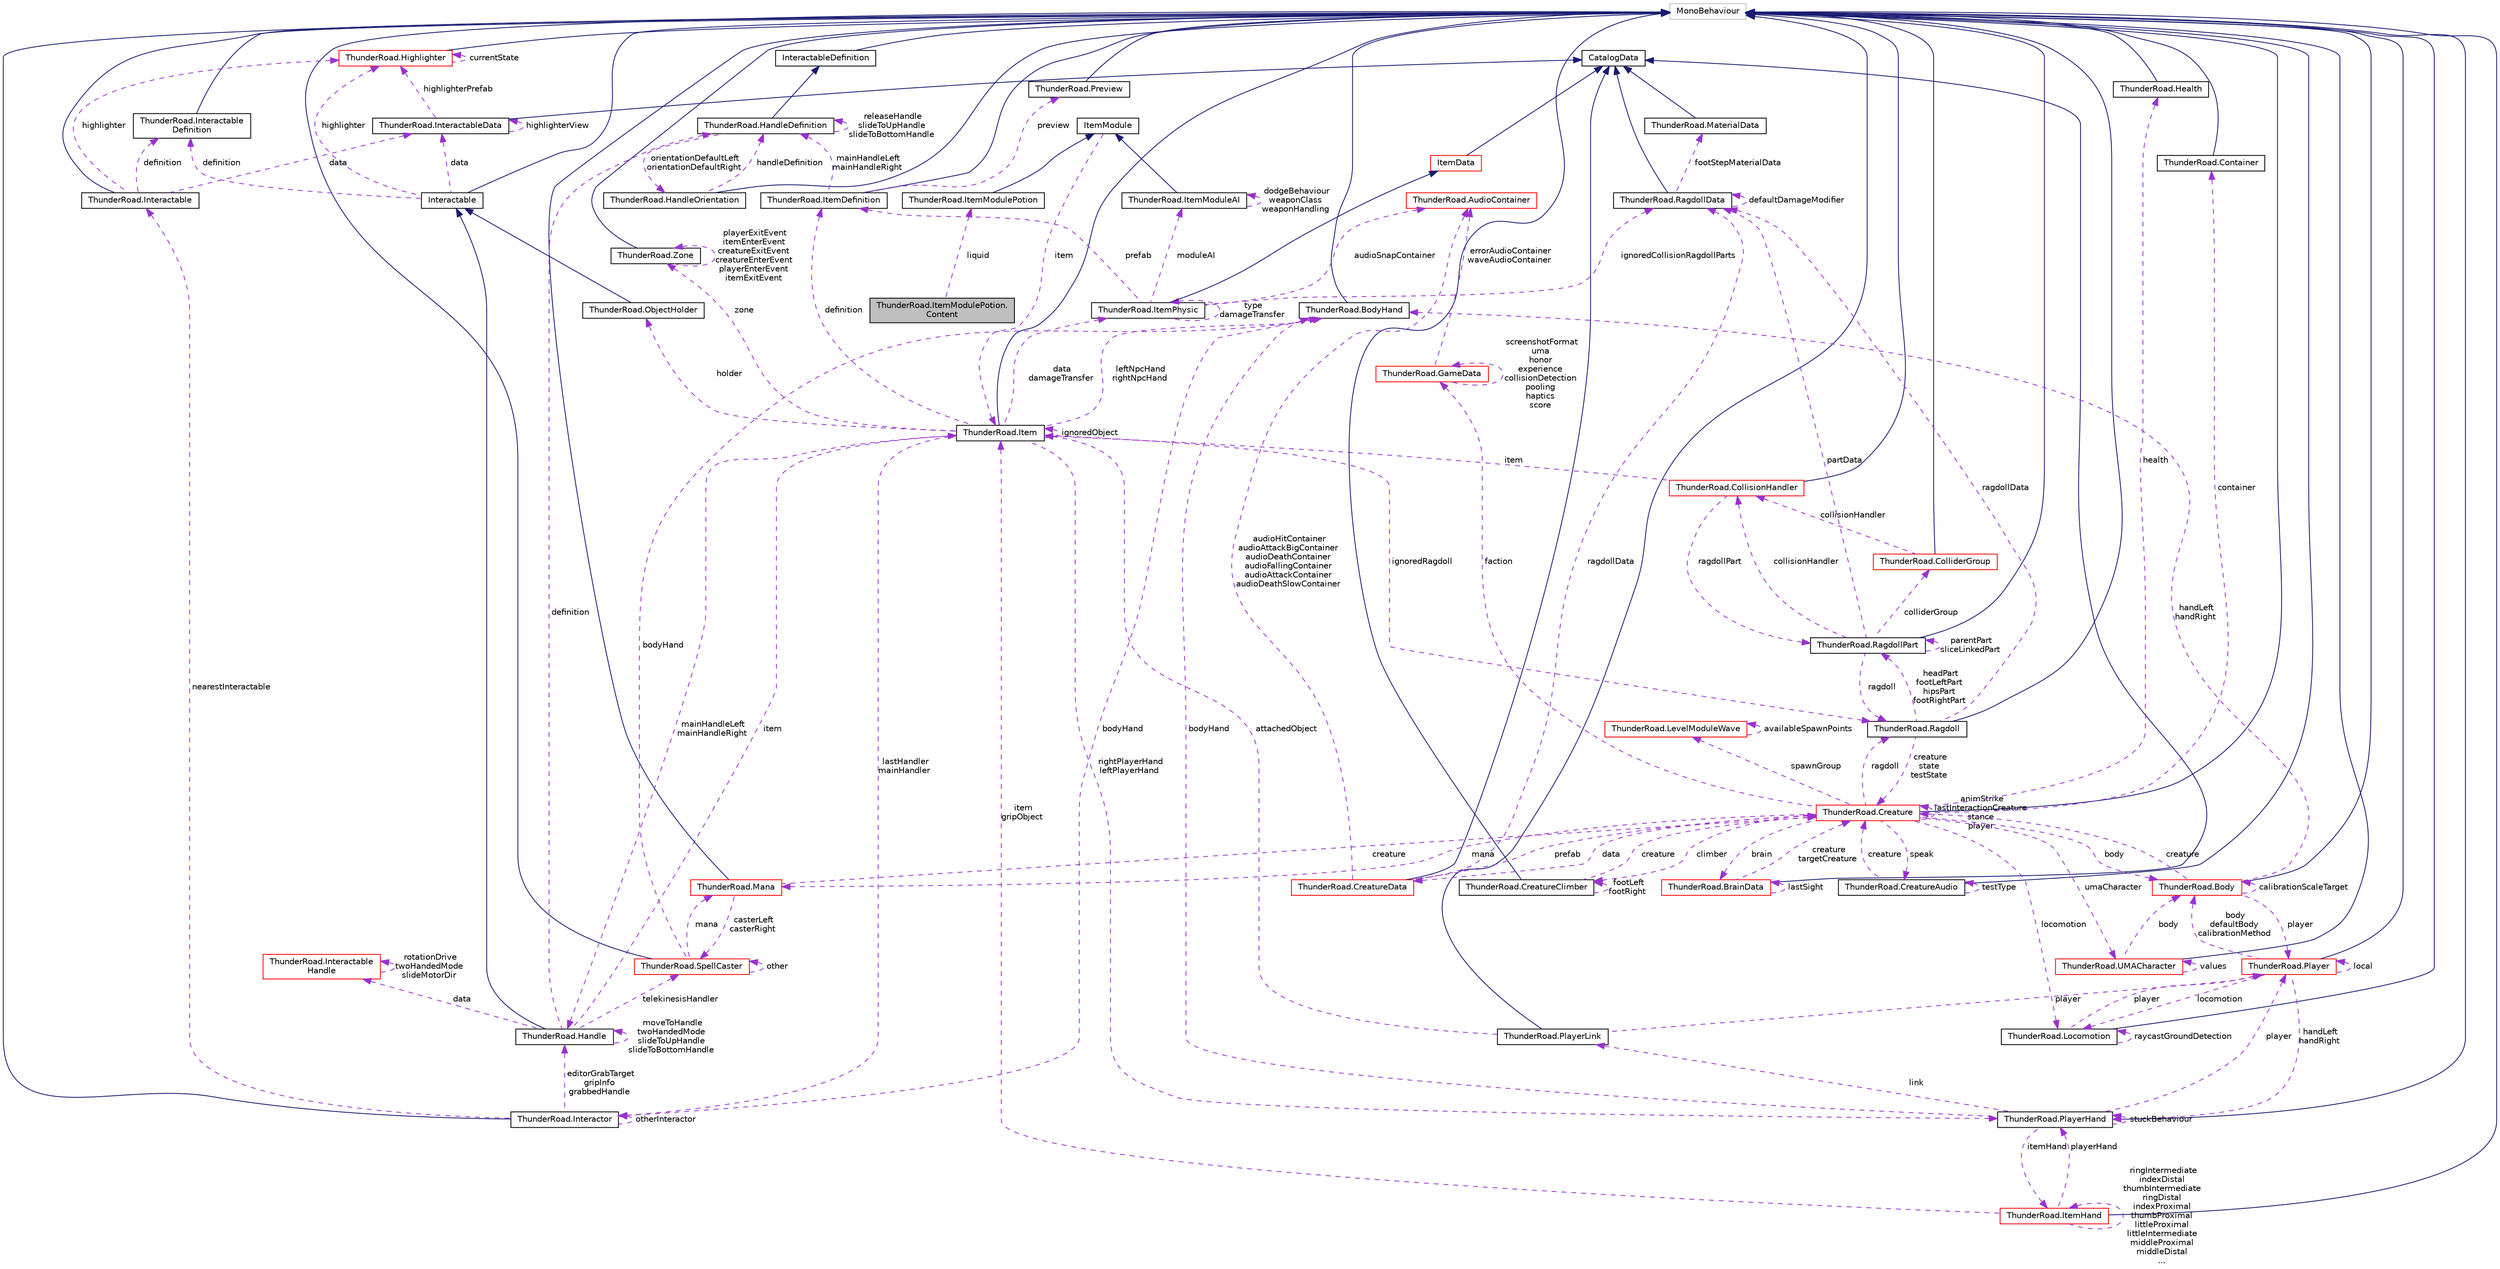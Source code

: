 digraph "ThunderRoad.ItemModulePotion.Content"
{
 // LATEX_PDF_SIZE
  edge [fontname="Helvetica",fontsize="10",labelfontname="Helvetica",labelfontsize="10"];
  node [fontname="Helvetica",fontsize="10",shape=record];
  Node1 [label="ThunderRoad.ItemModulePotion.\lContent",height=0.2,width=0.4,color="black", fillcolor="grey75", style="filled", fontcolor="black",tooltip="Class Content."];
  Node2 -> Node1 [dir="back",color="darkorchid3",fontsize="10",style="dashed",label=" liquid" ,fontname="Helvetica"];
  Node2 [label="ThunderRoad.ItemModulePotion",height=0.2,width=0.4,color="black", fillcolor="white", style="filled",URL="$class_thunder_road_1_1_item_module_potion.html",tooltip="Class ItemModulePotion. Implements the ThunderRoad.ItemModule"];
  Node3 -> Node2 [dir="back",color="midnightblue",fontsize="10",style="solid",fontname="Helvetica"];
  Node3 [label="ItemModule",height=0.2,width=0.4,color="black", fillcolor="white", style="filled",URL="$class_thunder_road_1_1_item_module.html",tooltip="Class ItemModule."];
  Node4 -> Node3 [dir="back",color="darkorchid3",fontsize="10",style="dashed",label=" item" ,fontname="Helvetica"];
  Node4 [label="ThunderRoad.Item",height=0.2,width=0.4,color="black", fillcolor="white", style="filled",URL="$class_thunder_road_1_1_item.html",tooltip="Class Item. Implements the UnityEngine.MonoBehaviour"];
  Node5 -> Node4 [dir="back",color="midnightblue",fontsize="10",style="solid",fontname="Helvetica"];
  Node5 [label="MonoBehaviour",height=0.2,width=0.4,color="grey75", fillcolor="white", style="filled",tooltip=" "];
  Node6 -> Node4 [dir="back",color="darkorchid3",fontsize="10",style="dashed",label=" lastHandler\nmainHandler" ,fontname="Helvetica"];
  Node6 [label="ThunderRoad.Interactor",height=0.2,width=0.4,color="black", fillcolor="white", style="filled",URL="$class_thunder_road_1_1_interactor.html",tooltip="Class Interactor. Implements the UnityEngine.MonoBehaviour"];
  Node5 -> Node6 [dir="back",color="midnightblue",fontsize="10",style="solid",fontname="Helvetica"];
  Node6 -> Node6 [dir="back",color="darkorchid3",fontsize="10",style="dashed",label=" otherInteractor" ,fontname="Helvetica"];
  Node7 -> Node6 [dir="back",color="darkorchid3",fontsize="10",style="dashed",label=" editorGrabTarget\ngripInfo\ngrabbedHandle" ,fontname="Helvetica"];
  Node7 [label="ThunderRoad.Handle",height=0.2,width=0.4,color="black", fillcolor="white", style="filled",URL="$class_thunder_road_1_1_handle.html",tooltip="Class Handle. Implements the ThunderRoad.Interactable"];
  Node8 -> Node7 [dir="back",color="midnightblue",fontsize="10",style="solid",fontname="Helvetica"];
  Node8 [label="Interactable",height=0.2,width=0.4,color="black", fillcolor="white", style="filled",URL="$class_thunder_road_1_1_interactable.html",tooltip="Class Interactable. Implements the UnityEngine.MonoBehaviour"];
  Node5 -> Node8 [dir="back",color="midnightblue",fontsize="10",style="solid",fontname="Helvetica"];
  Node9 -> Node8 [dir="back",color="darkorchid3",fontsize="10",style="dashed",label=" highlighter" ,fontname="Helvetica"];
  Node9 [label="ThunderRoad.Highlighter",height=0.2,width=0.4,color="red", fillcolor="white", style="filled",URL="$class_thunder_road_1_1_highlighter.html",tooltip="Class Highlighter. Implements the UnityEngine.MonoBehaviour"];
  Node5 -> Node9 [dir="back",color="midnightblue",fontsize="10",style="solid",fontname="Helvetica"];
  Node9 -> Node9 [dir="back",color="darkorchid3",fontsize="10",style="dashed",label=" currentState" ,fontname="Helvetica"];
  Node12 -> Node8 [dir="back",color="darkorchid3",fontsize="10",style="dashed",label=" data" ,fontname="Helvetica"];
  Node12 [label="ThunderRoad.InteractableData",height=0.2,width=0.4,color="black", fillcolor="white", style="filled",URL="$class_thunder_road_1_1_interactable_data.html",tooltip="Class InteractableData. Implements the ThunderRoad.CatalogData"];
  Node13 -> Node12 [dir="back",color="midnightblue",fontsize="10",style="solid",fontname="Helvetica"];
  Node13 [label="CatalogData",height=0.2,width=0.4,color="black", fillcolor="white", style="filled",URL="$class_thunder_road_1_1_catalog_data.html",tooltip="Class CatalogData."];
  Node9 -> Node12 [dir="back",color="darkorchid3",fontsize="10",style="dashed",label=" highlighterPrefab" ,fontname="Helvetica"];
  Node12 -> Node12 [dir="back",color="darkorchid3",fontsize="10",style="dashed",label=" highlighterView" ,fontname="Helvetica"];
  Node14 -> Node8 [dir="back",color="darkorchid3",fontsize="10",style="dashed",label=" definition" ,fontname="Helvetica"];
  Node14 [label="ThunderRoad.Interactable\lDefinition",height=0.2,width=0.4,color="black", fillcolor="white", style="filled",URL="$class_thunder_road_1_1_interactable_definition.html",tooltip="Class InteractableDefinition. Implements the UnityEngine.MonoBehaviour"];
  Node5 -> Node14 [dir="back",color="midnightblue",fontsize="10",style="solid",fontname="Helvetica"];
  Node15 -> Node7 [dir="back",color="darkorchid3",fontsize="10",style="dashed",label=" definition" ,fontname="Helvetica"];
  Node15 [label="ThunderRoad.HandleDefinition",height=0.2,width=0.4,color="black", fillcolor="white", style="filled",URL="$class_thunder_road_1_1_handle_definition.html",tooltip="Class HandleDefinition. Implements the ThunderRoad.InteractableDefinition"];
  Node16 -> Node15 [dir="back",color="midnightblue",fontsize="10",style="solid",fontname="Helvetica"];
  Node16 [label="InteractableDefinition",height=0.2,width=0.4,color="black", fillcolor="white", style="filled",URL="$class_thunder_road_1_1_interactable_definition.html",tooltip="Class InteractableDefinition. Implements the UnityEngine.MonoBehaviour"];
  Node5 -> Node16 [dir="back",color="midnightblue",fontsize="10",style="solid",fontname="Helvetica"];
  Node17 -> Node15 [dir="back",color="darkorchid3",fontsize="10",style="dashed",label=" orientationDefaultLeft\norientationDefaultRight" ,fontname="Helvetica"];
  Node17 [label="ThunderRoad.HandleOrientation",height=0.2,width=0.4,color="black", fillcolor="white", style="filled",URL="$class_thunder_road_1_1_handle_orientation.html",tooltip="Class HandleOrientation. Implements the UnityEngine.MonoBehaviour"];
  Node5 -> Node17 [dir="back",color="midnightblue",fontsize="10",style="solid",fontname="Helvetica"];
  Node15 -> Node17 [dir="back",color="darkorchid3",fontsize="10",style="dashed",label=" handleDefinition" ,fontname="Helvetica"];
  Node15 -> Node15 [dir="back",color="darkorchid3",fontsize="10",style="dashed",label=" releaseHandle\nslideToUpHandle\nslideToBottomHandle" ,fontname="Helvetica"];
  Node18 -> Node7 [dir="back",color="darkorchid3",fontsize="10",style="dashed",label=" data" ,fontname="Helvetica"];
  Node18 [label="ThunderRoad.Interactable\lHandle",height=0.2,width=0.4,color="red", fillcolor="white", style="filled",URL="$class_thunder_road_1_1_interactable_handle.html",tooltip="Class InteractableHandle. Implements the ThunderRoad.InteractableData"];
  Node18 -> Node18 [dir="back",color="darkorchid3",fontsize="10",style="dashed",label=" rotationDrive\ntwoHandedMode\nslideMotorDir" ,fontname="Helvetica"];
  Node22 -> Node7 [dir="back",color="darkorchid3",fontsize="10",style="dashed",label=" telekinesisHandler" ,fontname="Helvetica"];
  Node22 [label="ThunderRoad.SpellCaster",height=0.2,width=0.4,color="red", fillcolor="white", style="filled",URL="$class_thunder_road_1_1_spell_caster.html",tooltip="Class SpellCaster. Implements the UnityEngine.MonoBehaviour"];
  Node5 -> Node22 [dir="back",color="midnightblue",fontsize="10",style="solid",fontname="Helvetica"];
  Node22 -> Node22 [dir="back",color="darkorchid3",fontsize="10",style="dashed",label=" other" ,fontname="Helvetica"];
  Node29 -> Node22 [dir="back",color="darkorchid3",fontsize="10",style="dashed",label=" mana" ,fontname="Helvetica"];
  Node29 [label="ThunderRoad.Mana",height=0.2,width=0.4,color="red", fillcolor="white", style="filled",URL="$class_thunder_road_1_1_mana.html",tooltip="Class Mana. Implements the UnityEngine.MonoBehaviour"];
  Node5 -> Node29 [dir="back",color="midnightblue",fontsize="10",style="solid",fontname="Helvetica"];
  Node22 -> Node29 [dir="back",color="darkorchid3",fontsize="10",style="dashed",label=" casterLeft\ncasterRight" ,fontname="Helvetica"];
  Node31 -> Node29 [dir="back",color="darkorchid3",fontsize="10",style="dashed",label=" creature" ,fontname="Helvetica"];
  Node31 [label="ThunderRoad.Creature",height=0.2,width=0.4,color="red", fillcolor="white", style="filled",URL="$class_thunder_road_1_1_creature.html",tooltip="Class Creature. Implements the UnityEngine.MonoBehaviour"];
  Node5 -> Node31 [dir="back",color="midnightblue",fontsize="10",style="solid",fontname="Helvetica"];
  Node32 -> Node31 [dir="back",color="darkorchid3",fontsize="10",style="dashed",label=" climber" ,fontname="Helvetica"];
  Node32 [label="ThunderRoad.CreatureClimber",height=0.2,width=0.4,color="black", fillcolor="white", style="filled",URL="$class_thunder_road_1_1_creature_climber.html",tooltip="Class CreatureClimber. Implements the UnityEngine.MonoBehaviour"];
  Node5 -> Node32 [dir="back",color="midnightblue",fontsize="10",style="solid",fontname="Helvetica"];
  Node32 -> Node32 [dir="back",color="darkorchid3",fontsize="10",style="dashed",label=" footLeft\nfootRight" ,fontname="Helvetica"];
  Node31 -> Node32 [dir="back",color="darkorchid3",fontsize="10",style="dashed",label=" creature" ,fontname="Helvetica"];
  Node33 -> Node31 [dir="back",color="darkorchid3",fontsize="10",style="dashed",label=" health" ,fontname="Helvetica"];
  Node33 [label="ThunderRoad.Health",height=0.2,width=0.4,color="black", fillcolor="white", style="filled",URL="$class_thunder_road_1_1_health.html",tooltip="Class Health. Implements the UnityEngine.MonoBehaviour"];
  Node5 -> Node33 [dir="back",color="midnightblue",fontsize="10",style="solid",fontname="Helvetica"];
  Node34 -> Node31 [dir="back",color="darkorchid3",fontsize="10",style="dashed",label=" faction" ,fontname="Helvetica"];
  Node34 [label="ThunderRoad.GameData",height=0.2,width=0.4,color="red", fillcolor="white", style="filled",URL="$class_thunder_road_1_1_game_data.html",tooltip="Class GameData."];
  Node34 -> Node34 [dir="back",color="darkorchid3",fontsize="10",style="dashed",label=" screenshotFormat\numa\nhonor\nexperience\ncollisionDetection\npooling\nhaptics\nscore" ,fontname="Helvetica"];
  Node27 -> Node34 [dir="back",color="darkorchid3",fontsize="10",style="dashed",label=" errorAudioContainer\nwaveAudioContainer" ,fontname="Helvetica"];
  Node27 [label="ThunderRoad.AudioContainer",height=0.2,width=0.4,color="red", fillcolor="white", style="filled",URL="$class_thunder_road_1_1_audio_container.html",tooltip="Class AudioContainer. Implements the UnityEngine.ScriptableObject"];
  Node35 -> Node31 [dir="back",color="darkorchid3",fontsize="10",style="dashed",label=" spawnGroup" ,fontname="Helvetica"];
  Node35 [label="ThunderRoad.LevelModuleWave",height=0.2,width=0.4,color="red", fillcolor="white", style="filled",URL="$class_thunder_road_1_1_level_module_wave.html",tooltip="Class LevelModuleWave. Implements the ThunderRoad.LevelModule"];
  Node35 -> Node35 [dir="back",color="darkorchid3",fontsize="10",style="dashed",label=" availableSpawnPoints" ,fontname="Helvetica"];
  Node38 -> Node31 [dir="back",color="darkorchid3",fontsize="10",style="dashed",label=" data" ,fontname="Helvetica"];
  Node38 [label="ThunderRoad.CreatureData",height=0.2,width=0.4,color="red", fillcolor="white", style="filled",URL="$class_thunder_road_1_1_creature_data.html",tooltip="Class CreatureData. Implements the ThunderRoad.CatalogData"];
  Node13 -> Node38 [dir="back",color="midnightblue",fontsize="10",style="solid",fontname="Helvetica"];
  Node39 -> Node38 [dir="back",color="darkorchid3",fontsize="10",style="dashed",label=" ragdollData" ,fontname="Helvetica"];
  Node39 [label="ThunderRoad.RagdollData",height=0.2,width=0.4,color="black", fillcolor="white", style="filled",URL="$class_thunder_road_1_1_ragdoll_data.html",tooltip="Class RagdollData. Implements the ThunderRoad.CatalogData"];
  Node13 -> Node39 [dir="back",color="midnightblue",fontsize="10",style="solid",fontname="Helvetica"];
  Node40 -> Node39 [dir="back",color="darkorchid3",fontsize="10",style="dashed",label=" footStepMaterialData" ,fontname="Helvetica"];
  Node40 [label="ThunderRoad.MaterialData",height=0.2,width=0.4,color="black", fillcolor="white", style="filled",URL="$class_thunder_road_1_1_material_data.html",tooltip="Class MaterialData. Implements the ThunderRoad.CatalogData"];
  Node13 -> Node40 [dir="back",color="midnightblue",fontsize="10",style="solid",fontname="Helvetica"];
  Node39 -> Node39 [dir="back",color="darkorchid3",fontsize="10",style="dashed",label=" defaultDamageModifier" ,fontname="Helvetica"];
  Node27 -> Node38 [dir="back",color="darkorchid3",fontsize="10",style="dashed",label=" audioHitContainer\naudioAttackBigContainer\naudioDeathContainer\naudioFallingContainer\naudioAttackContainer\naudioDeathSlowContainer" ,fontname="Helvetica"];
  Node31 -> Node38 [dir="back",color="darkorchid3",fontsize="10",style="dashed",label=" prefab" ,fontname="Helvetica"];
  Node43 -> Node31 [dir="back",color="darkorchid3",fontsize="10",style="dashed",label=" locomotion" ,fontname="Helvetica"];
  Node43 [label="ThunderRoad.Locomotion",height=0.2,width=0.4,color="black", fillcolor="white", style="filled",URL="$class_thunder_road_1_1_locomotion.html",tooltip="Class Locomotion. Implements the UnityEngine.MonoBehaviour"];
  Node5 -> Node43 [dir="back",color="midnightblue",fontsize="10",style="solid",fontname="Helvetica"];
  Node44 -> Node43 [dir="back",color="darkorchid3",fontsize="10",style="dashed",label=" player" ,fontname="Helvetica"];
  Node44 [label="ThunderRoad.Player",height=0.2,width=0.4,color="red", fillcolor="white", style="filled",URL="$class_thunder_road_1_1_player.html",tooltip="Class Player. Implements the UnityEngine.MonoBehaviour"];
  Node5 -> Node44 [dir="back",color="midnightblue",fontsize="10",style="solid",fontname="Helvetica"];
  Node44 -> Node44 [dir="back",color="darkorchid3",fontsize="10",style="dashed",label=" local" ,fontname="Helvetica"];
  Node43 -> Node44 [dir="back",color="darkorchid3",fontsize="10",style="dashed",label=" locomotion" ,fontname="Helvetica"];
  Node48 -> Node44 [dir="back",color="darkorchid3",fontsize="10",style="dashed",label=" body\ndefaultBody\ncalibrationMethod" ,fontname="Helvetica"];
  Node48 [label="ThunderRoad.Body",height=0.2,width=0.4,color="red", fillcolor="white", style="filled",URL="$class_thunder_road_1_1_body.html",tooltip="Class Body. Implements the UnityEngine.MonoBehaviour"];
  Node5 -> Node48 [dir="back",color="midnightblue",fontsize="10",style="solid",fontname="Helvetica"];
  Node44 -> Node48 [dir="back",color="darkorchid3",fontsize="10",style="dashed",label=" player" ,fontname="Helvetica"];
  Node48 -> Node48 [dir="back",color="darkorchid3",fontsize="10",style="dashed",label=" calibrationScaleTarget" ,fontname="Helvetica"];
  Node31 -> Node48 [dir="back",color="darkorchid3",fontsize="10",style="dashed",label=" creature" ,fontname="Helvetica"];
  Node50 -> Node48 [dir="back",color="darkorchid3",fontsize="10",style="dashed",label=" handLeft\nhandRight" ,fontname="Helvetica"];
  Node50 [label="ThunderRoad.BodyHand",height=0.2,width=0.4,color="black", fillcolor="white", style="filled",URL="$class_thunder_road_1_1_body_hand.html",tooltip="Class BodyHand. Implements the UnityEngine.MonoBehaviour"];
  Node5 -> Node50 [dir="back",color="midnightblue",fontsize="10",style="solid",fontname="Helvetica"];
  Node53 -> Node44 [dir="back",color="darkorchid3",fontsize="10",style="dashed",label=" handLeft\nhandRight" ,fontname="Helvetica"];
  Node53 [label="ThunderRoad.PlayerHand",height=0.2,width=0.4,color="black", fillcolor="white", style="filled",URL="$class_thunder_road_1_1_player_hand.html",tooltip="Class PlayerHand. Implements the UnityEngine.MonoBehaviour"];
  Node5 -> Node53 [dir="back",color="midnightblue",fontsize="10",style="solid",fontname="Helvetica"];
  Node44 -> Node53 [dir="back",color="darkorchid3",fontsize="10",style="dashed",label=" player" ,fontname="Helvetica"];
  Node54 -> Node53 [dir="back",color="darkorchid3",fontsize="10",style="dashed",label=" link" ,fontname="Helvetica"];
  Node54 [label="ThunderRoad.PlayerLink",height=0.2,width=0.4,color="black", fillcolor="white", style="filled",URL="$class_thunder_road_1_1_player_link.html",tooltip="Class PlayerLink. Implements the UnityEngine.MonoBehaviour"];
  Node5 -> Node54 [dir="back",color="midnightblue",fontsize="10",style="solid",fontname="Helvetica"];
  Node44 -> Node54 [dir="back",color="darkorchid3",fontsize="10",style="dashed",label=" player" ,fontname="Helvetica"];
  Node4 -> Node54 [dir="back",color="darkorchid3",fontsize="10",style="dashed",label=" attachedObject" ,fontname="Helvetica"];
  Node55 -> Node53 [dir="back",color="darkorchid3",fontsize="10",style="dashed",label=" itemHand" ,fontname="Helvetica"];
  Node55 [label="ThunderRoad.ItemHand",height=0.2,width=0.4,color="red", fillcolor="white", style="filled",URL="$class_thunder_road_1_1_item_hand.html",tooltip="Class ItemHand. Implements the UnityEngine.MonoBehaviour"];
  Node5 -> Node55 [dir="back",color="midnightblue",fontsize="10",style="solid",fontname="Helvetica"];
  Node55 -> Node55 [dir="back",color="darkorchid3",fontsize="10",style="dashed",label=" ringIntermediate\nindexDistal\nthumbIntermediate\nringDistal\nindexProximal\nthumbProximal\nlittleProximal\nlittleIntermediate\nmiddleProximal\nmiddleDistal\n..." ,fontname="Helvetica"];
  Node4 -> Node55 [dir="back",color="darkorchid3",fontsize="10",style="dashed",label=" item\ngripObject" ,fontname="Helvetica"];
  Node53 -> Node55 [dir="back",color="darkorchid3",fontsize="10",style="dashed",label=" playerHand" ,fontname="Helvetica"];
  Node50 -> Node53 [dir="back",color="darkorchid3",fontsize="10",style="dashed",label=" bodyHand" ,fontname="Helvetica"];
  Node53 -> Node53 [dir="back",color="darkorchid3",fontsize="10",style="dashed",label=" stuckBehaviour" ,fontname="Helvetica"];
  Node43 -> Node43 [dir="back",color="darkorchid3",fontsize="10",style="dashed",label=" raycastGroundDetection" ,fontname="Helvetica"];
  Node59 -> Node31 [dir="back",color="darkorchid3",fontsize="10",style="dashed",label=" ragdoll" ,fontname="Helvetica"];
  Node59 [label="ThunderRoad.Ragdoll",height=0.2,width=0.4,color="black", fillcolor="white", style="filled",URL="$class_thunder_road_1_1_ragdoll.html",tooltip="Class Ragdoll. Implements the UnityEngine.MonoBehaviour"];
  Node5 -> Node59 [dir="back",color="midnightblue",fontsize="10",style="solid",fontname="Helvetica"];
  Node39 -> Node59 [dir="back",color="darkorchid3",fontsize="10",style="dashed",label=" ragdollData" ,fontname="Helvetica"];
  Node60 -> Node59 [dir="back",color="darkorchid3",fontsize="10",style="dashed",label=" headPart\nfootLeftPart\nhipsPart\nfootRightPart" ,fontname="Helvetica"];
  Node60 [label="ThunderRoad.RagdollPart",height=0.2,width=0.4,color="black", fillcolor="white", style="filled",URL="$class_thunder_road_1_1_ragdoll_part.html",tooltip="Class RagdollPart. Implements the UnityEngine.MonoBehaviour"];
  Node5 -> Node60 [dir="back",color="midnightblue",fontsize="10",style="solid",fontname="Helvetica"];
  Node61 -> Node60 [dir="back",color="darkorchid3",fontsize="10",style="dashed",label=" collisionHandler" ,fontname="Helvetica"];
  Node61 [label="ThunderRoad.CollisionHandler",height=0.2,width=0.4,color="red", fillcolor="white", style="filled",URL="$class_thunder_road_1_1_collision_handler.html",tooltip="Class CollisionHandler. Implements the UnityEngine.MonoBehaviour"];
  Node5 -> Node61 [dir="back",color="midnightblue",fontsize="10",style="solid",fontname="Helvetica"];
  Node60 -> Node61 [dir="back",color="darkorchid3",fontsize="10",style="dashed",label=" ragdollPart" ,fontname="Helvetica"];
  Node4 -> Node61 [dir="back",color="darkorchid3",fontsize="10",style="dashed",label=" item" ,fontname="Helvetica"];
  Node39 -> Node60 [dir="back",color="darkorchid3",fontsize="10",style="dashed",label=" partData" ,fontname="Helvetica"];
  Node60 -> Node60 [dir="back",color="darkorchid3",fontsize="10",style="dashed",label=" parentPart\nsliceLinkedPart" ,fontname="Helvetica"];
  Node59 -> Node60 [dir="back",color="darkorchid3",fontsize="10",style="dashed",label=" ragdoll" ,fontname="Helvetica"];
  Node63 -> Node60 [dir="back",color="darkorchid3",fontsize="10",style="dashed",label=" colliderGroup" ,fontname="Helvetica"];
  Node63 [label="ThunderRoad.ColliderGroup",height=0.2,width=0.4,color="red", fillcolor="white", style="filled",URL="$class_thunder_road_1_1_collider_group.html",tooltip="Class ColliderGroup. Implements the UnityEngine.MonoBehaviour"];
  Node5 -> Node63 [dir="back",color="midnightblue",fontsize="10",style="solid",fontname="Helvetica"];
  Node61 -> Node63 [dir="back",color="darkorchid3",fontsize="10",style="dashed",label=" collisionHandler" ,fontname="Helvetica"];
  Node31 -> Node59 [dir="back",color="darkorchid3",fontsize="10",style="dashed",label=" creature\nstate\ntestState" ,fontname="Helvetica"];
  Node48 -> Node31 [dir="back",color="darkorchid3",fontsize="10",style="dashed",label=" body" ,fontname="Helvetica"];
  Node74 -> Node31 [dir="back",color="darkorchid3",fontsize="10",style="dashed",label=" speak" ,fontname="Helvetica"];
  Node74 [label="ThunderRoad.CreatureAudio",height=0.2,width=0.4,color="black", fillcolor="white", style="filled",URL="$class_thunder_road_1_1_creature_audio.html",tooltip="Class CreatureAudio. Implements the UnityEngine.MonoBehaviour"];
  Node5 -> Node74 [dir="back",color="midnightblue",fontsize="10",style="solid",fontname="Helvetica"];
  Node74 -> Node74 [dir="back",color="darkorchid3",fontsize="10",style="dashed",label=" testType" ,fontname="Helvetica"];
  Node31 -> Node74 [dir="back",color="darkorchid3",fontsize="10",style="dashed",label=" creature" ,fontname="Helvetica"];
  Node31 -> Node31 [dir="back",color="darkorchid3",fontsize="10",style="dashed",label=" animStrike\nlastInteractionCreature\nstance\nplayer" ,fontname="Helvetica"];
  Node29 -> Node31 [dir="back",color="darkorchid3",fontsize="10",style="dashed",label=" mana" ,fontname="Helvetica"];
  Node75 -> Node31 [dir="back",color="darkorchid3",fontsize="10",style="dashed",label=" umaCharacter" ,fontname="Helvetica"];
  Node75 [label="ThunderRoad.UMACharacter",height=0.2,width=0.4,color="red", fillcolor="white", style="filled",URL="$class_thunder_road_1_1_u_m_a_character.html",tooltip="Class UMACharacter. Implements the UnityEngine.MonoBehaviour"];
  Node5 -> Node75 [dir="back",color="midnightblue",fontsize="10",style="solid",fontname="Helvetica"];
  Node48 -> Node75 [dir="back",color="darkorchid3",fontsize="10",style="dashed",label=" body" ,fontname="Helvetica"];
  Node75 -> Node75 [dir="back",color="darkorchid3",fontsize="10",style="dashed",label=" values" ,fontname="Helvetica"];
  Node76 -> Node31 [dir="back",color="darkorchid3",fontsize="10",style="dashed",label=" container" ,fontname="Helvetica"];
  Node76 [label="ThunderRoad.Container",height=0.2,width=0.4,color="black", fillcolor="white", style="filled",URL="$class_thunder_road_1_1_container.html",tooltip="Class Container. Implements the UnityEngine.MonoBehaviour"];
  Node5 -> Node76 [dir="back",color="midnightblue",fontsize="10",style="solid",fontname="Helvetica"];
  Node77 -> Node31 [dir="back",color="darkorchid3",fontsize="10",style="dashed",label=" brain" ,fontname="Helvetica"];
  Node77 [label="ThunderRoad.BrainData",height=0.2,width=0.4,color="red", fillcolor="white", style="filled",URL="$class_thunder_road_1_1_brain_data.html",tooltip="Class BrainData. Implements the ThunderRoad.CatalogData"];
  Node13 -> Node77 [dir="back",color="midnightblue",fontsize="10",style="solid",fontname="Helvetica"];
  Node31 -> Node77 [dir="back",color="darkorchid3",fontsize="10",style="dashed",label=" creature\ntargetCreature" ,fontname="Helvetica"];
  Node77 -> Node77 [dir="back",color="darkorchid3",fontsize="10",style="dashed",label=" lastSight" ,fontname="Helvetica"];
  Node50 -> Node22 [dir="back",color="darkorchid3",fontsize="10",style="dashed",label=" bodyHand" ,fontname="Helvetica"];
  Node7 -> Node7 [dir="back",color="darkorchid3",fontsize="10",style="dashed",label=" moveToHandle\ntwoHandedMode\nslideToUpHandle\nslideToBottomHandle" ,fontname="Helvetica"];
  Node4 -> Node7 [dir="back",color="darkorchid3",fontsize="10",style="dashed",label=" item" ,fontname="Helvetica"];
  Node87 -> Node6 [dir="back",color="darkorchid3",fontsize="10",style="dashed",label=" nearestInteractable" ,fontname="Helvetica"];
  Node87 [label="ThunderRoad.Interactable",height=0.2,width=0.4,color="black", fillcolor="white", style="filled",URL="$class_thunder_road_1_1_interactable.html",tooltip="Class Interactable. Implements the UnityEngine.MonoBehaviour"];
  Node5 -> Node87 [dir="back",color="midnightblue",fontsize="10",style="solid",fontname="Helvetica"];
  Node9 -> Node87 [dir="back",color="darkorchid3",fontsize="10",style="dashed",label=" highlighter" ,fontname="Helvetica"];
  Node12 -> Node87 [dir="back",color="darkorchid3",fontsize="10",style="dashed",label=" data" ,fontname="Helvetica"];
  Node14 -> Node87 [dir="back",color="darkorchid3",fontsize="10",style="dashed",label=" definition" ,fontname="Helvetica"];
  Node50 -> Node6 [dir="back",color="darkorchid3",fontsize="10",style="dashed",label=" bodyHand" ,fontname="Helvetica"];
  Node88 -> Node4 [dir="back",color="darkorchid3",fontsize="10",style="dashed",label=" definition" ,fontname="Helvetica"];
  Node88 [label="ThunderRoad.ItemDefinition",height=0.2,width=0.4,color="black", fillcolor="white", style="filled",URL="$class_thunder_road_1_1_item_definition.html",tooltip="Class ItemDefinition. Implements the UnityEngine.MonoBehaviour"];
  Node5 -> Node88 [dir="back",color="midnightblue",fontsize="10",style="solid",fontname="Helvetica"];
  Node15 -> Node88 [dir="back",color="darkorchid3",fontsize="10",style="dashed",label=" mainHandleLeft\nmainHandleRight" ,fontname="Helvetica"];
  Node89 -> Node88 [dir="back",color="darkorchid3",fontsize="10",style="dashed",label=" preview" ,fontname="Helvetica"];
  Node89 [label="ThunderRoad.Preview",height=0.2,width=0.4,color="black", fillcolor="white", style="filled",URL="$class_thunder_road_1_1_preview.html",tooltip="Class Preview. Implements the UnityEngine.MonoBehaviour"];
  Node5 -> Node89 [dir="back",color="midnightblue",fontsize="10",style="solid",fontname="Helvetica"];
  Node59 -> Node4 [dir="back",color="darkorchid3",fontsize="10",style="dashed",label=" ignoredRagdoll" ,fontname="Helvetica"];
  Node90 -> Node4 [dir="back",color="darkorchid3",fontsize="10",style="dashed",label=" data\ndamageTransfer" ,fontname="Helvetica"];
  Node90 [label="ThunderRoad.ItemPhysic",height=0.2,width=0.4,color="black", fillcolor="white", style="filled",URL="$class_thunder_road_1_1_item_physic.html",tooltip="Class ItemPhysic. Implements the ThunderRoad.ItemData"];
  Node91 -> Node90 [dir="back",color="midnightblue",fontsize="10",style="solid",fontname="Helvetica"];
  Node91 [label="ItemData",height=0.2,width=0.4,color="red", fillcolor="white", style="filled",URL="$class_thunder_road_1_1_item_data.html",tooltip="Class ItemData. Implements the ThunderRoad.CatalogData"];
  Node13 -> Node91 [dir="back",color="midnightblue",fontsize="10",style="solid",fontname="Helvetica"];
  Node39 -> Node90 [dir="back",color="darkorchid3",fontsize="10",style="dashed",label=" ignoredCollisionRagdollParts" ,fontname="Helvetica"];
  Node88 -> Node90 [dir="back",color="darkorchid3",fontsize="10",style="dashed",label=" prefab" ,fontname="Helvetica"];
  Node27 -> Node90 [dir="back",color="darkorchid3",fontsize="10",style="dashed",label=" audioSnapContainer" ,fontname="Helvetica"];
  Node90 -> Node90 [dir="back",color="darkorchid3",fontsize="10",style="dashed",label=" type\ndamageTransfer" ,fontname="Helvetica"];
  Node92 -> Node90 [dir="back",color="darkorchid3",fontsize="10",style="dashed",label=" moduleAI" ,fontname="Helvetica"];
  Node92 [label="ThunderRoad.ItemModuleAI",height=0.2,width=0.4,color="black", fillcolor="white", style="filled",URL="$class_thunder_road_1_1_item_module_a_i.html",tooltip="Class ItemModuleAI. Implements the ThunderRoad.ItemModule"];
  Node3 -> Node92 [dir="back",color="midnightblue",fontsize="10",style="solid",fontname="Helvetica"];
  Node92 -> Node92 [dir="back",color="darkorchid3",fontsize="10",style="dashed",label=" dodgeBehaviour\nweaponClass\nweaponHandling" ,fontname="Helvetica"];
  Node93 -> Node4 [dir="back",color="darkorchid3",fontsize="10",style="dashed",label=" holder" ,fontname="Helvetica"];
  Node93 [label="ThunderRoad.ObjectHolder",height=0.2,width=0.4,color="black", fillcolor="white", style="filled",URL="$class_thunder_road_1_1_object_holder.html",tooltip="Class ObjectHolder. Implements the ThunderRoad.Interactable"];
  Node8 -> Node93 [dir="back",color="midnightblue",fontsize="10",style="solid",fontname="Helvetica"];
  Node7 -> Node4 [dir="back",color="darkorchid3",fontsize="10",style="dashed",label=" mainHandleLeft\nmainHandleRight" ,fontname="Helvetica"];
  Node4 -> Node4 [dir="back",color="darkorchid3",fontsize="10",style="dashed",label=" ignoredObject" ,fontname="Helvetica"];
  Node94 -> Node4 [dir="back",color="darkorchid3",fontsize="10",style="dashed",label=" zone" ,fontname="Helvetica"];
  Node94 [label="ThunderRoad.Zone",height=0.2,width=0.4,color="black", fillcolor="white", style="filled",URL="$class_thunder_road_1_1_zone.html",tooltip="Class Zone. Implements the UnityEngine.MonoBehaviour"];
  Node5 -> Node94 [dir="back",color="midnightblue",fontsize="10",style="solid",fontname="Helvetica"];
  Node94 -> Node94 [dir="back",color="darkorchid3",fontsize="10",style="dashed",label=" playerExitEvent\nitemEnterEvent\ncreatureExitEvent\ncreatureEnterEvent\nplayerEnterEvent\nitemExitEvent" ,fontname="Helvetica"];
  Node50 -> Node4 [dir="back",color="darkorchid3",fontsize="10",style="dashed",label=" leftNpcHand\nrightNpcHand" ,fontname="Helvetica"];
  Node53 -> Node4 [dir="back",color="darkorchid3",fontsize="10",style="dashed",label=" rightPlayerHand\nleftPlayerHand" ,fontname="Helvetica"];
}
